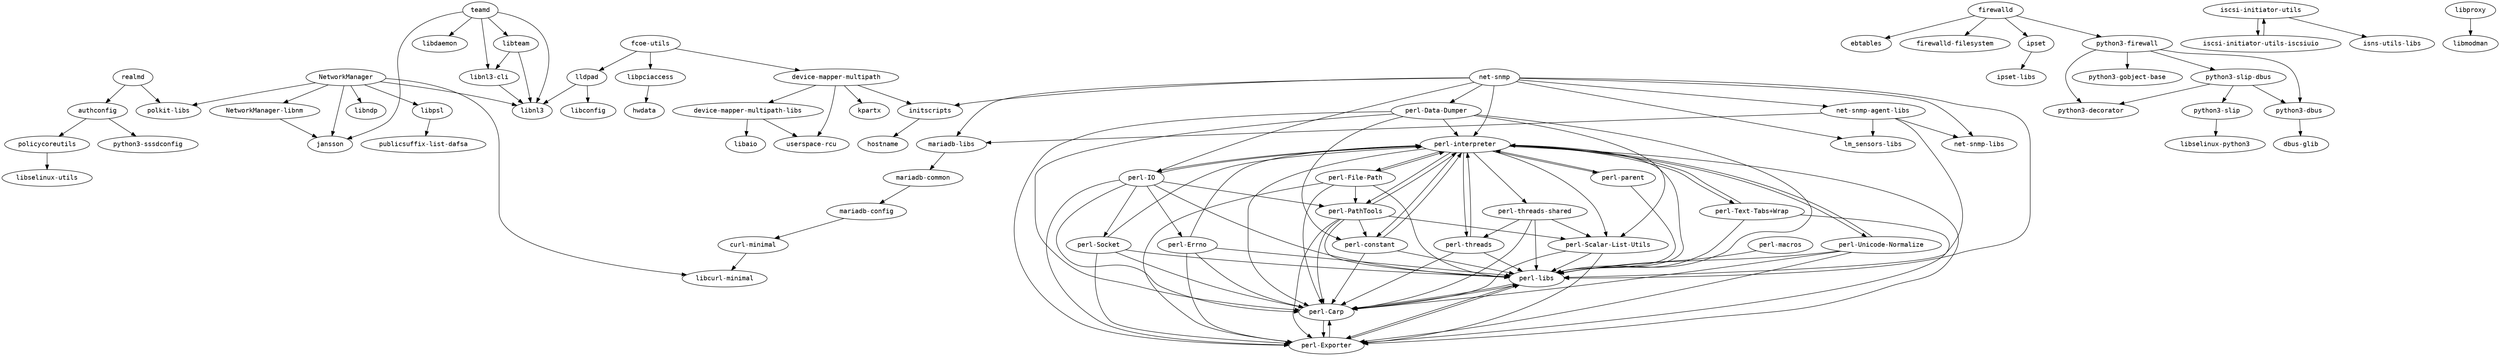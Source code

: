 strict digraph G {
node [fontname=monospace];
  "authconfig" -> "policycoreutils";
  "authconfig" -> "python3-sssdconfig";
  "curl-minimal" -> "libcurl-minimal";
  "device-mapper-multipath" -> "device-mapper-multipath-libs";
  "device-mapper-multipath" -> "initscripts";
  "device-mapper-multipath" -> "kpartx";
  "device-mapper-multipath-libs" -> "libaio";
  "device-mapper-multipath-libs" -> "userspace-rcu";
  "device-mapper-multipath" -> "userspace-rcu";
  "fcoe-utils" -> "device-mapper-multipath";
  "fcoe-utils" -> "libpciaccess";
  "fcoe-utils" -> "lldpad";
  "firewalld" -> "ebtables";
  "firewalld" -> "firewalld-filesystem";
  "firewalld" -> "ipset";
  "firewalld" -> "python3-firewall";
  "initscripts" -> "hostname";
  "ipset" -> "ipset-libs";
  "iscsi-initiator-utils" -> "iscsi-initiator-utils-iscsiuio";
  "iscsi-initiator-utils-iscsiuio" -> "iscsi-initiator-utils";
  "iscsi-initiator-utils" -> "isns-utils-libs";
  "libnl3-cli" -> "libnl3";
  "libpciaccess" -> "hwdata";
  "libproxy" -> "libmodman";
  "libpsl" -> "publicsuffix-list-dafsa";
  "libteam" -> "libnl3";
  "libteam" -> "libnl3-cli";
  "lldpad" -> "libconfig";
  "lldpad" -> "libnl3";
  "mariadb-common" -> "mariadb-config";
  "mariadb-config" -> "curl-minimal";
  "mariadb-libs" -> "mariadb-common";
  "net-snmp-agent-libs" -> "lm_sensors-libs";
  "net-snmp-agent-libs" -> "mariadb-libs";
  "net-snmp-agent-libs" -> "net-snmp-libs";
  "net-snmp-agent-libs" -> "perl-libs";
  "net-snmp" -> "initscripts";
  "net-snmp" -> "lm_sensors-libs";
  "net-snmp" -> "mariadb-libs";
  "net-snmp" -> "net-snmp-agent-libs";
  "net-snmp" -> "net-snmp-libs";
  "net-snmp" -> "perl-Data-Dumper";
  "net-snmp" -> "perl-interpreter";
  "net-snmp" -> "perl-IO";
  "net-snmp" -> "perl-libs";
  "NetworkManager" -> "jansson";
  "NetworkManager" -> "libcurl-minimal";
  "NetworkManager" -> "libndp";
  "NetworkManager" -> "libnl3";
  "NetworkManager-libnm" -> "jansson";
  "NetworkManager" -> "libpsl";
  "NetworkManager" -> "NetworkManager-libnm";
  "NetworkManager" -> "polkit-libs";
  "perl-Carp" -> "perl-Exporter";
  "perl-Carp" -> "perl-libs";
  "perl-constant" -> "perl-Carp";
  "perl-constant" -> "perl-interpreter";
  "perl-constant" -> "perl-libs";
  "perl-Data-Dumper" -> "perl-Carp";
  "perl-Data-Dumper" -> "perl-constant";
  "perl-Data-Dumper" -> "perl-Exporter";
  "perl-Data-Dumper" -> "perl-interpreter";
  "perl-Data-Dumper" -> "perl-libs";
  "perl-Data-Dumper" -> "perl-Scalar-List-Utils";
  "perl-Errno" -> "perl-Carp";
  "perl-Errno" -> "perl-Exporter";
  "perl-Errno" -> "perl-interpreter";
  "perl-Errno" -> "perl-libs";
  "perl-Exporter" -> "perl-Carp";
  "perl-Exporter" -> "perl-libs";
  "perl-File-Path" -> "perl-Carp";
  "perl-File-Path" -> "perl-Exporter";
  "perl-File-Path" -> "perl-interpreter";
  "perl-File-Path" -> "perl-libs";
  "perl-File-Path" -> "perl-PathTools";
  "perl-interpreter" -> "perl-Carp";
  "perl-interpreter" -> "perl-constant";
  "perl-interpreter" -> "perl-Exporter";
  "perl-interpreter" -> "perl-File-Path";
  "perl-interpreter" -> "perl-IO";
  "perl-interpreter" -> "perl-libs";
  "perl-interpreter" -> "perl-parent";
  "perl-interpreter" -> "perl-PathTools";
  "perl-interpreter" -> "perl-Scalar-List-Utils";
  "perl-interpreter" -> "perl-Text-Tabs+Wrap";
  "perl-interpreter" -> "perl-threads";
  "perl-interpreter" -> "perl-threads-shared";
  "perl-interpreter" -> "perl-Unicode-Normalize";
  "perl-IO" -> "perl-Carp";
  "perl-IO" -> "perl-Errno";
  "perl-IO" -> "perl-Exporter";
  "perl-IO" -> "perl-interpreter";
  "perl-IO" -> "perl-libs";
  "perl-IO" -> "perl-PathTools";
  "perl-IO" -> "perl-Socket";
  "perl-libs" -> "perl-Carp";
  "perl-libs" -> "perl-Exporter";
  "perl-macros" -> "perl-libs";
  "perl-parent" -> "perl-interpreter";
  "perl-parent" -> "perl-libs";
  "perl-PathTools" -> "perl-Carp";
  "perl-PathTools" -> "perl-constant";
  "perl-PathTools" -> "perl-Exporter";
  "perl-PathTools" -> "perl-interpreter";
  "perl-PathTools" -> "perl-libs";
  "perl-PathTools" -> "perl-Scalar-List-Utils";
  "perl-Scalar-List-Utils" -> "perl-Carp";
  "perl-Scalar-List-Utils" -> "perl-Exporter";
  "perl-Scalar-List-Utils" -> "perl-libs";
  "perl-Socket" -> "perl-Carp";
  "perl-Socket" -> "perl-Exporter";
  "perl-Socket" -> "perl-interpreter";
  "perl-Socket" -> "perl-libs";
  "perl-Text-Tabs+Wrap" -> "perl-Exporter";
  "perl-Text-Tabs+Wrap" -> "perl-interpreter";
  "perl-Text-Tabs+Wrap" -> "perl-libs";
  "perl-threads" -> "perl-Carp";
  "perl-threads" -> "perl-interpreter";
  "perl-threads" -> "perl-libs";
  "perl-threads-shared" -> "perl-Carp";
  "perl-threads-shared" -> "perl-libs";
  "perl-threads-shared" -> "perl-Scalar-List-Utils";
  "perl-threads-shared" -> "perl-threads";
  "perl-Unicode-Normalize" -> "perl-Carp";
  "perl-Unicode-Normalize" -> "perl-Exporter";
  "perl-Unicode-Normalize" -> "perl-interpreter";
  "perl-Unicode-Normalize" -> "perl-libs";
  "policycoreutils" -> "libselinux-utils";
  "python3-dbus" -> "dbus-glib";
  "python3-firewall" -> "python3-dbus";
  "python3-firewall" -> "python3-decorator";
  "python3-firewall" -> "python3-gobject-base";
  "python3-firewall" -> "python3-slip-dbus";
  "python3-slip-dbus" -> "python3-dbus";
  "python3-slip-dbus" -> "python3-decorator";
  "python3-slip-dbus" -> "python3-slip";
  "python3-slip" -> "libselinux-python3";
  "realmd" -> "authconfig";
  "realmd" -> "polkit-libs";
  "teamd" -> "jansson";
  "teamd" -> "libdaemon";
  "teamd" -> "libnl3";
  "teamd" -> "libnl3-cli";
  "teamd" -> "libteam";
}
